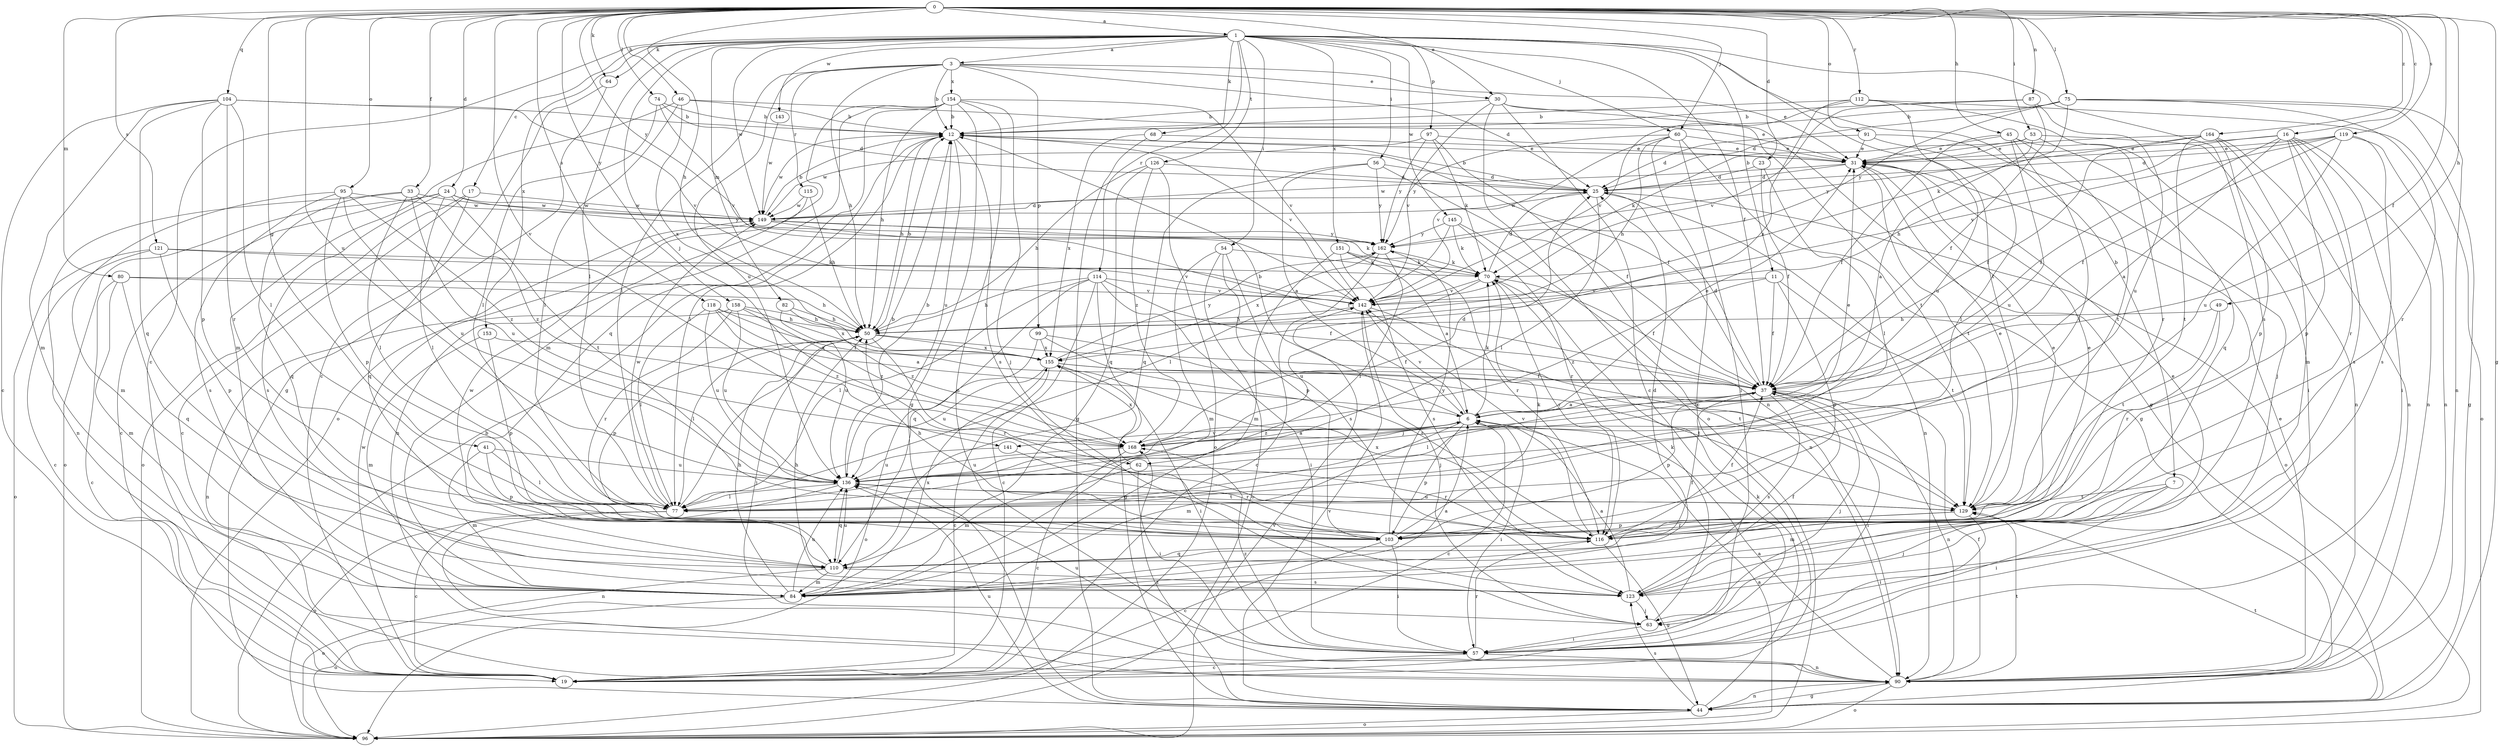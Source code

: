 strict digraph  {
0;
1;
3;
6;
7;
11;
12;
16;
17;
19;
23;
24;
25;
30;
31;
33;
37;
41;
44;
45;
46;
49;
50;
53;
54;
56;
57;
60;
62;
63;
64;
68;
70;
74;
75;
77;
80;
82;
84;
87;
90;
91;
95;
96;
97;
99;
103;
104;
110;
112;
114;
115;
116;
118;
119;
121;
123;
126;
129;
136;
141;
142;
143;
145;
149;
151;
153;
154;
155;
158;
162;
164;
168;
0 -> 1  [label=a];
0 -> 16  [label=c];
0 -> 23  [label=d];
0 -> 24  [label=d];
0 -> 30  [label=e];
0 -> 33  [label=f];
0 -> 37  [label=f];
0 -> 41  [label=g];
0 -> 44  [label=g];
0 -> 45  [label=h];
0 -> 46  [label=h];
0 -> 49  [label=h];
0 -> 50  [label=h];
0 -> 53  [label=i];
0 -> 60  [label=j];
0 -> 64  [label=k];
0 -> 74  [label=l];
0 -> 75  [label=l];
0 -> 80  [label=m];
0 -> 87  [label=n];
0 -> 91  [label=o];
0 -> 95  [label=o];
0 -> 104  [label=q];
0 -> 112  [label=r];
0 -> 118  [label=s];
0 -> 119  [label=s];
0 -> 121  [label=s];
0 -> 136  [label=u];
0 -> 141  [label=v];
0 -> 158  [label=y];
0 -> 162  [label=y];
0 -> 164  [label=z];
1 -> 3  [label=a];
1 -> 7  [label=b];
1 -> 11  [label=b];
1 -> 17  [label=c];
1 -> 19  [label=c];
1 -> 37  [label=f];
1 -> 54  [label=i];
1 -> 56  [label=i];
1 -> 60  [label=j];
1 -> 62  [label=j];
1 -> 64  [label=k];
1 -> 68  [label=k];
1 -> 77  [label=l];
1 -> 82  [label=m];
1 -> 97  [label=p];
1 -> 114  [label=r];
1 -> 123  [label=s];
1 -> 126  [label=t];
1 -> 129  [label=t];
1 -> 143  [label=w];
1 -> 145  [label=w];
1 -> 149  [label=w];
1 -> 151  [label=x];
1 -> 153  [label=x];
3 -> 12  [label=b];
3 -> 25  [label=d];
3 -> 30  [label=e];
3 -> 31  [label=e];
3 -> 50  [label=h];
3 -> 77  [label=l];
3 -> 99  [label=p];
3 -> 115  [label=r];
3 -> 136  [label=u];
3 -> 154  [label=x];
6 -> 12  [label=b];
6 -> 19  [label=c];
6 -> 31  [label=e];
6 -> 57  [label=i];
6 -> 62  [label=j];
6 -> 70  [label=k];
6 -> 84  [label=m];
6 -> 103  [label=p];
6 -> 141  [label=v];
6 -> 142  [label=v];
6 -> 168  [label=z];
7 -> 57  [label=i];
7 -> 63  [label=j];
7 -> 84  [label=m];
7 -> 129  [label=t];
11 -> 37  [label=f];
11 -> 103  [label=p];
11 -> 129  [label=t];
11 -> 142  [label=v];
11 -> 168  [label=z];
12 -> 31  [label=e];
12 -> 37  [label=f];
12 -> 50  [label=h];
12 -> 77  [label=l];
12 -> 123  [label=s];
12 -> 136  [label=u];
12 -> 142  [label=v];
12 -> 149  [label=w];
16 -> 6  [label=a];
16 -> 31  [label=e];
16 -> 37  [label=f];
16 -> 50  [label=h];
16 -> 57  [label=i];
16 -> 90  [label=n];
16 -> 103  [label=p];
16 -> 116  [label=r];
16 -> 123  [label=s];
17 -> 19  [label=c];
17 -> 96  [label=o];
17 -> 110  [label=q];
17 -> 149  [label=w];
19 -> 149  [label=w];
23 -> 25  [label=d];
23 -> 37  [label=f];
23 -> 77  [label=l];
24 -> 19  [label=c];
24 -> 77  [label=l];
24 -> 96  [label=o];
24 -> 123  [label=s];
24 -> 129  [label=t];
24 -> 149  [label=w];
24 -> 162  [label=y];
25 -> 12  [label=b];
25 -> 77  [label=l];
25 -> 90  [label=n];
25 -> 96  [label=o];
25 -> 149  [label=w];
30 -> 12  [label=b];
30 -> 19  [label=c];
30 -> 44  [label=g];
30 -> 96  [label=o];
30 -> 129  [label=t];
30 -> 142  [label=v];
31 -> 25  [label=d];
31 -> 129  [label=t];
31 -> 149  [label=w];
33 -> 77  [label=l];
33 -> 90  [label=n];
33 -> 110  [label=q];
33 -> 136  [label=u];
33 -> 149  [label=w];
33 -> 168  [label=z];
37 -> 6  [label=a];
37 -> 25  [label=d];
37 -> 57  [label=i];
37 -> 63  [label=j];
37 -> 77  [label=l];
37 -> 90  [label=n];
37 -> 103  [label=p];
37 -> 123  [label=s];
41 -> 77  [label=l];
41 -> 84  [label=m];
41 -> 103  [label=p];
41 -> 136  [label=u];
44 -> 70  [label=k];
44 -> 90  [label=n];
44 -> 96  [label=o];
44 -> 123  [label=s];
44 -> 129  [label=t];
44 -> 136  [label=u];
44 -> 142  [label=v];
44 -> 168  [label=z];
45 -> 31  [label=e];
45 -> 37  [label=f];
45 -> 57  [label=i];
45 -> 77  [label=l];
45 -> 129  [label=t];
45 -> 136  [label=u];
46 -> 12  [label=b];
46 -> 31  [label=e];
46 -> 77  [label=l];
46 -> 84  [label=m];
46 -> 155  [label=x];
49 -> 50  [label=h];
49 -> 116  [label=r];
49 -> 129  [label=t];
50 -> 12  [label=b];
50 -> 37  [label=f];
50 -> 63  [label=j];
50 -> 77  [label=l];
50 -> 103  [label=p];
50 -> 116  [label=r];
50 -> 155  [label=x];
53 -> 6  [label=a];
53 -> 31  [label=e];
53 -> 70  [label=k];
53 -> 90  [label=n];
53 -> 110  [label=q];
54 -> 70  [label=k];
54 -> 84  [label=m];
54 -> 96  [label=o];
54 -> 103  [label=p];
54 -> 123  [label=s];
56 -> 6  [label=a];
56 -> 25  [label=d];
56 -> 37  [label=f];
56 -> 110  [label=q];
56 -> 162  [label=y];
57 -> 19  [label=c];
57 -> 90  [label=n];
57 -> 116  [label=r];
57 -> 136  [label=u];
57 -> 168  [label=z];
60 -> 19  [label=c];
60 -> 31  [label=e];
60 -> 44  [label=g];
60 -> 50  [label=h];
60 -> 57  [label=i];
60 -> 142  [label=v];
60 -> 162  [label=y];
62 -> 57  [label=i];
62 -> 84  [label=m];
62 -> 116  [label=r];
62 -> 155  [label=x];
63 -> 57  [label=i];
63 -> 70  [label=k];
64 -> 19  [label=c];
64 -> 44  [label=g];
68 -> 31  [label=e];
68 -> 44  [label=g];
68 -> 155  [label=x];
70 -> 25  [label=d];
70 -> 37  [label=f];
70 -> 116  [label=r];
70 -> 136  [label=u];
70 -> 142  [label=v];
74 -> 12  [label=b];
74 -> 25  [label=d];
74 -> 77  [label=l];
74 -> 142  [label=v];
75 -> 12  [label=b];
75 -> 25  [label=d];
75 -> 44  [label=g];
75 -> 70  [label=k];
75 -> 90  [label=n];
75 -> 116  [label=r];
75 -> 162  [label=y];
77 -> 12  [label=b];
77 -> 19  [label=c];
77 -> 90  [label=n];
77 -> 149  [label=w];
80 -> 19  [label=c];
80 -> 50  [label=h];
80 -> 84  [label=m];
80 -> 110  [label=q];
80 -> 142  [label=v];
82 -> 50  [label=h];
82 -> 136  [label=u];
82 -> 168  [label=z];
84 -> 6  [label=a];
84 -> 25  [label=d];
84 -> 50  [label=h];
84 -> 96  [label=o];
84 -> 136  [label=u];
84 -> 155  [label=x];
87 -> 12  [label=b];
87 -> 37  [label=f];
87 -> 136  [label=u];
87 -> 142  [label=v];
90 -> 6  [label=a];
90 -> 31  [label=e];
90 -> 37  [label=f];
90 -> 44  [label=g];
90 -> 96  [label=o];
90 -> 129  [label=t];
91 -> 25  [label=d];
91 -> 31  [label=e];
91 -> 63  [label=j];
91 -> 77  [label=l];
95 -> 84  [label=m];
95 -> 103  [label=p];
95 -> 123  [label=s];
95 -> 136  [label=u];
95 -> 149  [label=w];
95 -> 168  [label=z];
96 -> 6  [label=a];
96 -> 12  [label=b];
96 -> 142  [label=v];
97 -> 31  [label=e];
97 -> 70  [label=k];
97 -> 90  [label=n];
97 -> 149  [label=w];
97 -> 162  [label=y];
99 -> 96  [label=o];
99 -> 116  [label=r];
99 -> 129  [label=t];
99 -> 155  [label=x];
103 -> 19  [label=c];
103 -> 31  [label=e];
103 -> 50  [label=h];
103 -> 57  [label=i];
103 -> 70  [label=k];
103 -> 162  [label=y];
104 -> 12  [label=b];
104 -> 19  [label=c];
104 -> 77  [label=l];
104 -> 84  [label=m];
104 -> 103  [label=p];
104 -> 110  [label=q];
104 -> 116  [label=r];
104 -> 142  [label=v];
110 -> 37  [label=f];
110 -> 84  [label=m];
110 -> 96  [label=o];
110 -> 123  [label=s];
110 -> 136  [label=u];
110 -> 149  [label=w];
112 -> 12  [label=b];
112 -> 96  [label=o];
112 -> 116  [label=r];
112 -> 136  [label=u];
112 -> 142  [label=v];
112 -> 155  [label=x];
114 -> 19  [label=c];
114 -> 37  [label=f];
114 -> 44  [label=g];
114 -> 50  [label=h];
114 -> 57  [label=i];
114 -> 77  [label=l];
114 -> 110  [label=q];
114 -> 142  [label=v];
115 -> 50  [label=h];
115 -> 90  [label=n];
115 -> 149  [label=w];
116 -> 31  [label=e];
116 -> 37  [label=f];
116 -> 44  [label=g];
116 -> 110  [label=q];
116 -> 142  [label=v];
116 -> 155  [label=x];
118 -> 6  [label=a];
118 -> 37  [label=f];
118 -> 50  [label=h];
118 -> 77  [label=l];
118 -> 136  [label=u];
118 -> 168  [label=z];
119 -> 25  [label=d];
119 -> 31  [label=e];
119 -> 37  [label=f];
119 -> 90  [label=n];
119 -> 123  [label=s];
119 -> 136  [label=u];
119 -> 142  [label=v];
121 -> 19  [label=c];
121 -> 70  [label=k];
121 -> 96  [label=o];
121 -> 103  [label=p];
121 -> 142  [label=v];
123 -> 6  [label=a];
123 -> 31  [label=e];
123 -> 37  [label=f];
123 -> 50  [label=h];
123 -> 63  [label=j];
126 -> 25  [label=d];
126 -> 50  [label=h];
126 -> 96  [label=o];
126 -> 110  [label=q];
126 -> 168  [label=z];
129 -> 31  [label=e];
129 -> 57  [label=i];
129 -> 103  [label=p];
129 -> 116  [label=r];
129 -> 136  [label=u];
136 -> 12  [label=b];
136 -> 77  [label=l];
136 -> 96  [label=o];
136 -> 110  [label=q];
136 -> 129  [label=t];
141 -> 116  [label=r];
141 -> 136  [label=u];
142 -> 50  [label=h];
142 -> 63  [label=j];
142 -> 129  [label=t];
143 -> 149  [label=w];
145 -> 70  [label=k];
145 -> 77  [label=l];
145 -> 90  [label=n];
145 -> 116  [label=r];
145 -> 162  [label=y];
149 -> 12  [label=b];
149 -> 25  [label=d];
149 -> 37  [label=f];
149 -> 70  [label=k];
149 -> 162  [label=y];
151 -> 6  [label=a];
151 -> 70  [label=k];
151 -> 84  [label=m];
151 -> 116  [label=r];
151 -> 123  [label=s];
153 -> 84  [label=m];
153 -> 103  [label=p];
153 -> 155  [label=x];
154 -> 12  [label=b];
154 -> 44  [label=g];
154 -> 50  [label=h];
154 -> 63  [label=j];
154 -> 84  [label=m];
154 -> 90  [label=n];
154 -> 96  [label=o];
154 -> 110  [label=q];
154 -> 142  [label=v];
155 -> 19  [label=c];
155 -> 37  [label=f];
155 -> 57  [label=i];
155 -> 129  [label=t];
155 -> 136  [label=u];
155 -> 162  [label=y];
158 -> 50  [label=h];
158 -> 90  [label=n];
158 -> 116  [label=r];
158 -> 136  [label=u];
158 -> 155  [label=x];
158 -> 168  [label=z];
162 -> 19  [label=c];
162 -> 70  [label=k];
162 -> 77  [label=l];
162 -> 155  [label=x];
164 -> 31  [label=e];
164 -> 37  [label=f];
164 -> 84  [label=m];
164 -> 90  [label=n];
164 -> 103  [label=p];
164 -> 129  [label=t];
164 -> 162  [label=y];
168 -> 6  [label=a];
168 -> 19  [label=c];
168 -> 25  [label=d];
168 -> 31  [label=e];
168 -> 136  [label=u];
}
